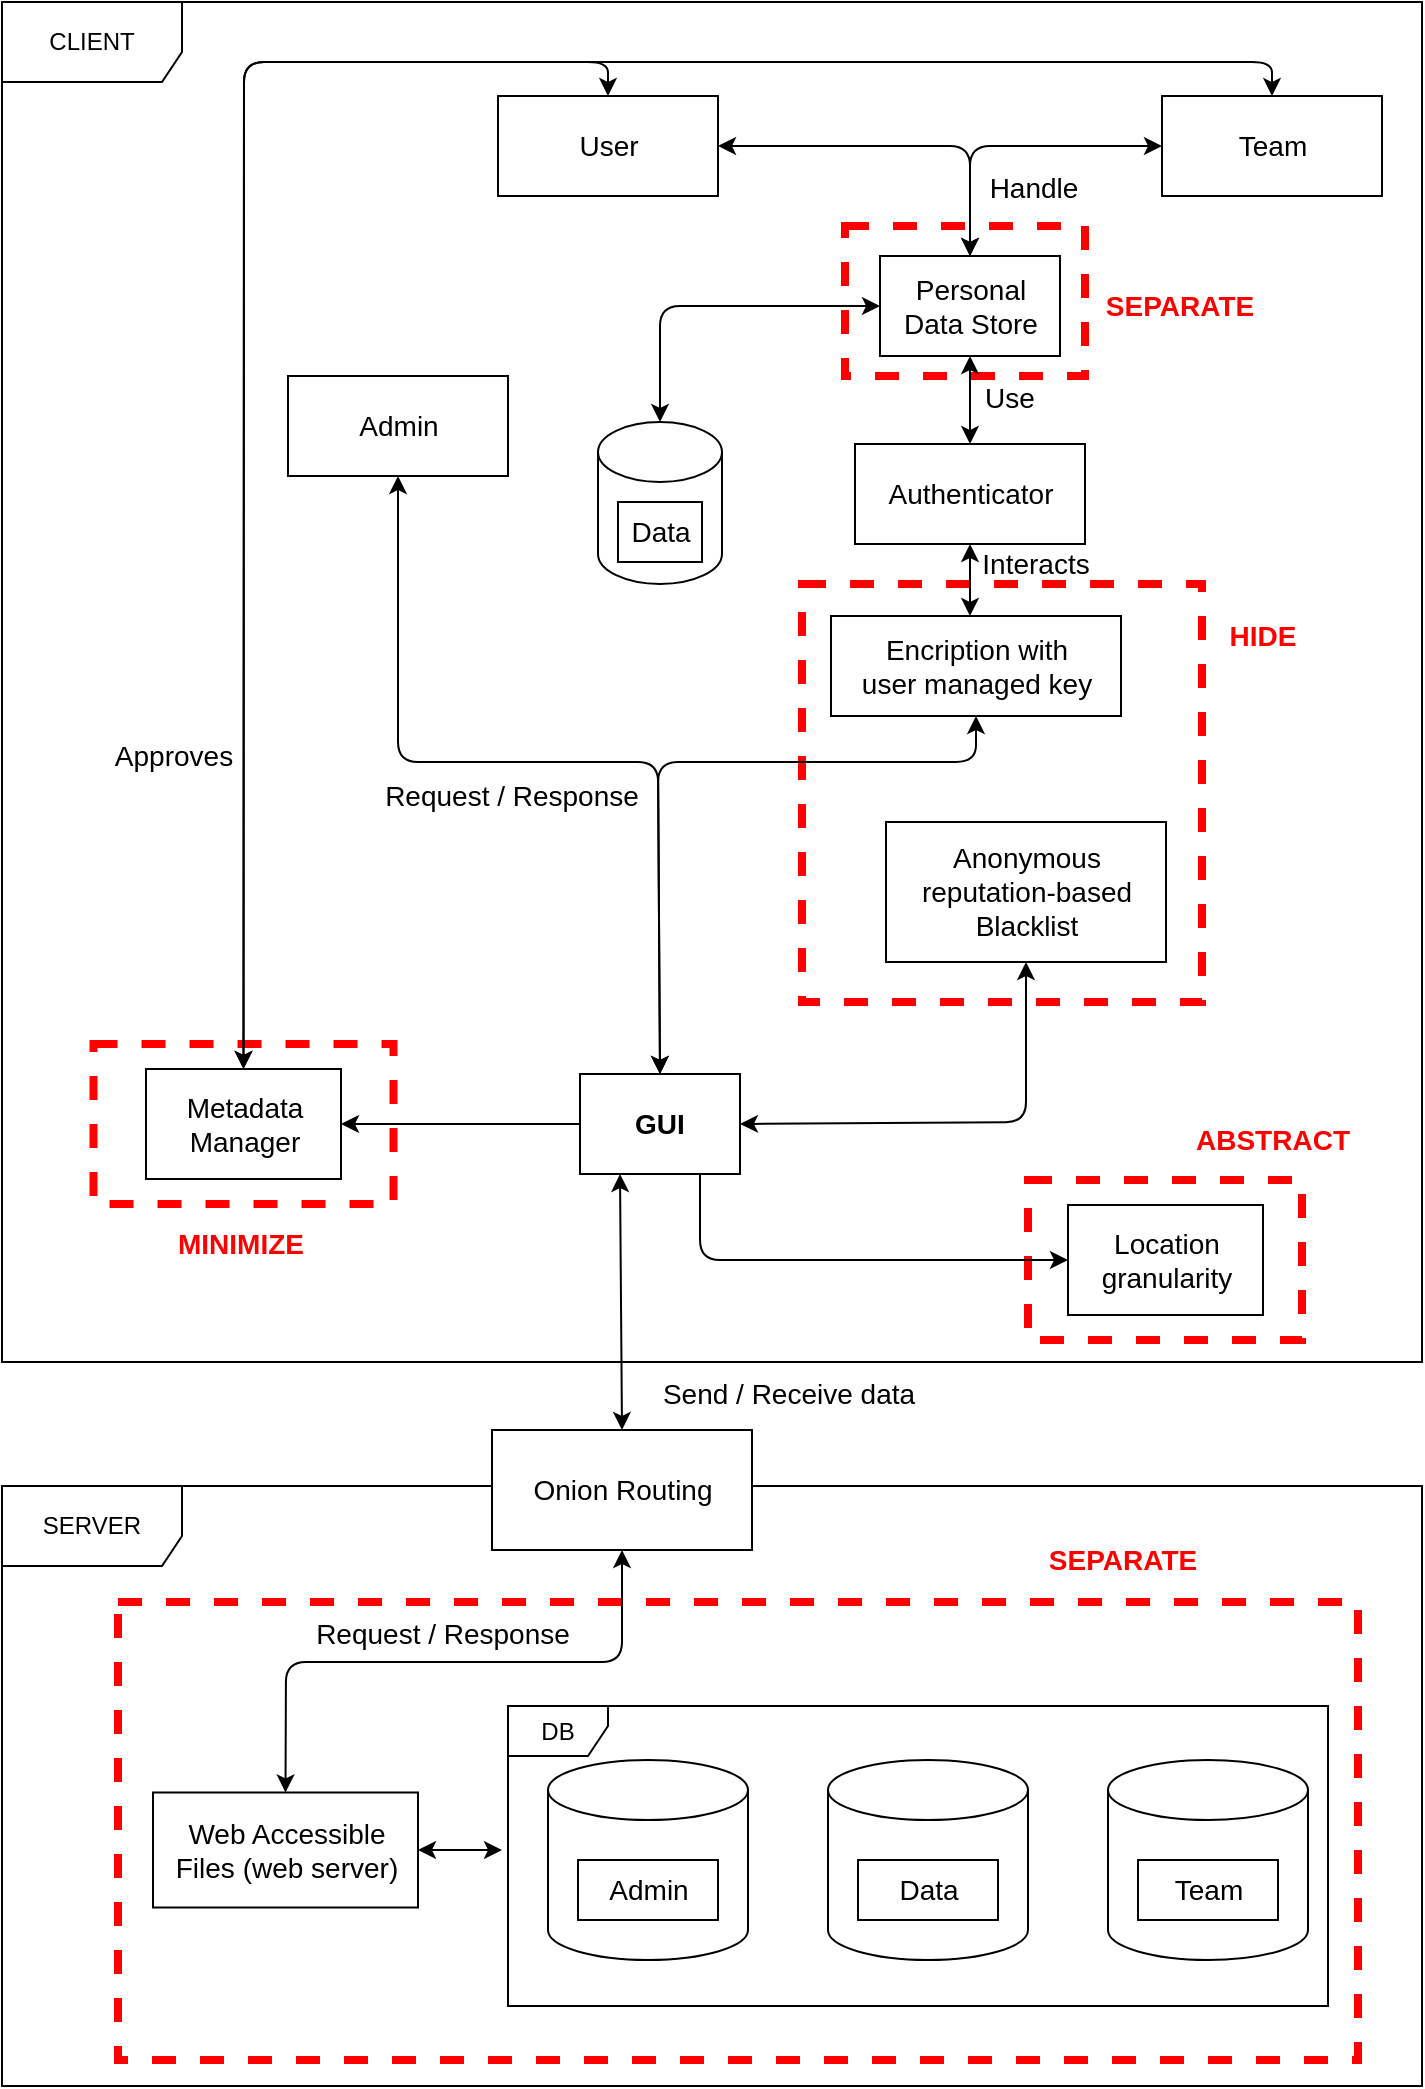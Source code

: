 <mxfile pages="2">
    <diagram id="K5yjsOg8PNdeA_QVu2G7" name="Data Oriented">
        <mxGraphModel dx="1007" dy="582" grid="1" gridSize="10" guides="1" tooltips="1" connect="1" arrows="1" fold="1" page="1" pageScale="1" pageWidth="827" pageHeight="1169" math="0" shadow="0">
            <root>
                <mxCell id="0"/>
                <mxCell id="1" parent="0"/>
                <mxCell id="1iSqkxWD3PE7tt4dVIky-4" value="SERVER" style="shape=umlFrame;whiteSpace=wrap;html=1;width=90;height=40;" parent="1" vertex="1">
                    <mxGeometry x="90" y="822" width="710" height="300" as="geometry"/>
                </mxCell>
                <mxCell id="1iSqkxWD3PE7tt4dVIky-44" value="DB" style="shape=umlFrame;whiteSpace=wrap;html=1;width=50;height=25;" parent="1" vertex="1">
                    <mxGeometry x="343" y="932" width="410" height="150" as="geometry"/>
                </mxCell>
                <mxCell id="7" value="CLIENT" style="shape=umlFrame;whiteSpace=wrap;html=1;width=90;height=40;" vertex="1" parent="1">
                    <mxGeometry x="90" y="80" width="710" height="680" as="geometry"/>
                </mxCell>
                <mxCell id="1iSqkxWD3PE7tt4dVIky-35" value="" style="outlineConnect=0;html=1;whiteSpace=wrap;fontSize=12;fontStyle=0;verticalAlign=top;align=center;dashed=1;spacingTop=3;strokeWidth=4;fillColor=none;strokeColor=#FF0000;" parent="1" vertex="1">
                    <mxGeometry x="135.75" y="601" width="150" height="80" as="geometry"/>
                </mxCell>
                <mxCell id="1iSqkxWD3PE7tt4dVIky-1" value="" style="outlineConnect=0;html=1;whiteSpace=wrap;fontSize=12;fontStyle=0;verticalAlign=top;align=center;dashed=1;spacingTop=3;strokeWidth=4;fillColor=none;strokeColor=#FF0000;" parent="1" vertex="1">
                    <mxGeometry x="148" y="880" width="620" height="229" as="geometry"/>
                </mxCell>
                <mxCell id="1iSqkxWD3PE7tt4dVIky-2" value="" style="outlineConnect=0;html=1;whiteSpace=wrap;fontSize=12;fontStyle=0;verticalAlign=top;align=center;dashed=1;spacingTop=3;strokeWidth=4;fillColor=none;strokeColor=#FF0000;" parent="1" vertex="1">
                    <mxGeometry x="490" y="371" width="200" height="209" as="geometry"/>
                </mxCell>
                <mxCell id="1iSqkxWD3PE7tt4dVIky-3" value="" style="outlineConnect=0;html=1;whiteSpace=wrap;fontSize=12;fontStyle=0;verticalAlign=top;align=center;dashed=1;spacingTop=3;strokeWidth=4;fillColor=none;strokeColor=#FF0000;" parent="1" vertex="1">
                    <mxGeometry x="511.5" y="192" width="120" height="75" as="geometry"/>
                </mxCell>
                <mxCell id="1iSqkxWD3PE7tt4dVIky-5" value="" style="shape=cylinder3;whiteSpace=wrap;html=1;boundedLbl=1;backgroundOutline=1;size=15;" parent="1" vertex="1">
                    <mxGeometry x="363" y="959" width="100" height="100" as="geometry"/>
                </mxCell>
                <mxCell id="1iSqkxWD3PE7tt4dVIky-6" value="&lt;font style=&quot;font-size: 14px&quot;&gt;Team&lt;/font&gt;" style="html=1;" parent="1" vertex="1">
                    <mxGeometry x="670" y="127" width="110" height="50" as="geometry"/>
                </mxCell>
                <mxCell id="1iSqkxWD3PE7tt4dVIky-8" value="" style="shape=cylinder3;whiteSpace=wrap;html=1;boundedLbl=1;backgroundOutline=1;size=15;" parent="1" vertex="1">
                    <mxGeometry x="643" y="959" width="100" height="100" as="geometry"/>
                </mxCell>
                <mxCell id="1iSqkxWD3PE7tt4dVIky-9" value="&lt;font style=&quot;font-size: 14px&quot;&gt;Admin&lt;/font&gt;" style="html=1;" parent="1" vertex="1">
                    <mxGeometry x="378" y="1009" width="70" height="30" as="geometry"/>
                </mxCell>
                <mxCell id="1iSqkxWD3PE7tt4dVIky-10" value="" style="shape=cylinder3;whiteSpace=wrap;html=1;boundedLbl=1;backgroundOutline=1;size=15;" parent="1" vertex="1">
                    <mxGeometry x="503" y="959" width="100" height="100" as="geometry"/>
                </mxCell>
                <mxCell id="1iSqkxWD3PE7tt4dVIky-11" value="&lt;font style=&quot;font-size: 14px&quot;&gt;Data&lt;/font&gt;" style="html=1;" parent="1" vertex="1">
                    <mxGeometry x="518" y="1009" width="70" height="30" as="geometry"/>
                </mxCell>
                <mxCell id="1iSqkxWD3PE7tt4dVIky-12" value="&lt;font style=&quot;font-size: 14px&quot;&gt;Team&lt;/font&gt;" style="html=1;" parent="1" vertex="1">
                    <mxGeometry x="658" y="1009" width="70" height="30" as="geometry"/>
                </mxCell>
                <mxCell id="1iSqkxWD3PE7tt4dVIky-13" value="&lt;font style=&quot;font-size: 14px&quot;&gt;Personal&lt;br&gt;Data Store&lt;/font&gt;" style="html=1;" parent="1" vertex="1">
                    <mxGeometry x="529" y="207" width="90" height="50" as="geometry"/>
                </mxCell>
                <mxCell id="1iSqkxWD3PE7tt4dVIky-14" value="&lt;font style=&quot;font-size: 14px&quot;&gt;Handle&lt;/font&gt;" style="text;html=1;strokeColor=none;fillColor=none;align=center;verticalAlign=middle;whiteSpace=wrap;rounded=0;" parent="1" vertex="1">
                    <mxGeometry x="586" y="163" width="40" height="20" as="geometry"/>
                </mxCell>
                <mxCell id="1iSqkxWD3PE7tt4dVIky-15" value="&lt;font style=&quot;font-size: 14px&quot;&gt;Anonymous&lt;br&gt;reputation-based&lt;br&gt;Blacklist&lt;/font&gt;" style="html=1;" parent="1" vertex="1">
                    <mxGeometry x="532" y="490" width="140" height="70" as="geometry"/>
                </mxCell>
                <mxCell id="1iSqkxWD3PE7tt4dVIky-16" value="&lt;font style=&quot;font-size: 14px&quot;&gt;User&lt;/font&gt;" style="html=1;" parent="1" vertex="1">
                    <mxGeometry x="338" y="127" width="110" height="50" as="geometry"/>
                </mxCell>
                <mxCell id="1iSqkxWD3PE7tt4dVIky-17" style="edgeStyle=orthogonalEdgeStyle;rounded=0;orthogonalLoop=1;jettySize=auto;html=1;exitX=0;exitY=0.5;exitDx=0;exitDy=0;" parent="1" source="1iSqkxWD3PE7tt4dVIky-18" target="1iSqkxWD3PE7tt4dVIky-32" edge="1">
                    <mxGeometry relative="1" as="geometry"/>
                </mxCell>
                <mxCell id="1iSqkxWD3PE7tt4dVIky-18" value="&lt;font style=&quot;font-size: 14px&quot;&gt;&lt;b&gt;GUI&lt;/b&gt;&lt;/font&gt;" style="rounded=0;whiteSpace=wrap;html=1;" parent="1" vertex="1">
                    <mxGeometry x="379" y="616" width="80" height="50" as="geometry"/>
                </mxCell>
                <mxCell id="1iSqkxWD3PE7tt4dVIky-19" value="&lt;font style=&quot;font-size: 14px&quot;&gt;Use&lt;/font&gt;" style="text;html=1;strokeColor=none;fillColor=none;align=center;verticalAlign=middle;whiteSpace=wrap;rounded=0;" parent="1" vertex="1">
                    <mxGeometry x="574" y="268" width="40" height="20" as="geometry"/>
                </mxCell>
                <mxCell id="1iSqkxWD3PE7tt4dVIky-20" value="&lt;font style=&quot;font-size: 14px&quot;&gt;Admin&lt;/font&gt;" style="html=1;" parent="1" vertex="1">
                    <mxGeometry x="233" y="267" width="110" height="50" as="geometry"/>
                </mxCell>
                <mxCell id="1iSqkxWD3PE7tt4dVIky-21" value="&lt;span style=&quot;font-size: 14px&quot;&gt;Authenticator&lt;/span&gt;" style="html=1;" parent="1" vertex="1">
                    <mxGeometry x="516.5" y="301" width="115" height="50" as="geometry"/>
                </mxCell>
                <mxCell id="1iSqkxWD3PE7tt4dVIky-22" value="&lt;font style=&quot;font-size: 14px&quot;&gt;Interacts&lt;/font&gt;" style="text;html=1;strokeColor=none;fillColor=none;align=center;verticalAlign=middle;whiteSpace=wrap;rounded=0;" parent="1" vertex="1">
                    <mxGeometry x="566.5" y="351" width="80" height="20" as="geometry"/>
                </mxCell>
                <mxCell id="1iSqkxWD3PE7tt4dVIky-23" value="&lt;font color=&quot;#ff0000&quot; size=&quot;1&quot;&gt;&lt;b style=&quot;font-size: 14px&quot;&gt;HIDE&lt;/b&gt;&lt;/font&gt;" style="text;html=1;strokeColor=none;fillColor=none;align=center;verticalAlign=middle;whiteSpace=wrap;rounded=0;dashed=1;" parent="1" vertex="1">
                    <mxGeometry x="693" y="387" width="55" height="20" as="geometry"/>
                </mxCell>
                <mxCell id="1iSqkxWD3PE7tt4dVIky-24" value="&lt;font color=&quot;#ff0000&quot; size=&quot;1&quot;&gt;&lt;b style=&quot;font-size: 14px&quot;&gt;ABSTRACT&lt;/b&gt;&lt;/font&gt;" style="text;html=1;strokeColor=none;fillColor=none;align=center;verticalAlign=middle;whiteSpace=wrap;rounded=0;dashed=1;" parent="1" vertex="1">
                    <mxGeometry x="678" y="639" width="95" height="20" as="geometry"/>
                </mxCell>
                <mxCell id="1iSqkxWD3PE7tt4dVIky-25" value="&lt;font color=&quot;#ff0000&quot; size=&quot;1&quot;&gt;&lt;b style=&quot;font-size: 14px&quot;&gt;SEPARATE&lt;/b&gt;&lt;/font&gt;" style="text;html=1;strokeColor=none;fillColor=none;align=center;verticalAlign=middle;whiteSpace=wrap;rounded=0;dashed=1;" parent="1" vertex="1">
                    <mxGeometry x="644" y="222" width="70" height="20" as="geometry"/>
                </mxCell>
                <mxCell id="1iSqkxWD3PE7tt4dVIky-26" value="&lt;font style=&quot;font-size: 14px&quot;&gt;Encription with&lt;br&gt;user managed key&lt;/font&gt;" style="html=1;" parent="1" vertex="1">
                    <mxGeometry x="504.5" y="387" width="145" height="50" as="geometry"/>
                </mxCell>
                <mxCell id="1iSqkxWD3PE7tt4dVIky-27" value="" style="outlineConnect=0;html=1;whiteSpace=wrap;fontSize=12;fontStyle=0;verticalAlign=top;align=center;dashed=1;spacingTop=3;strokeWidth=4;fillColor=none;strokeColor=#FF0000;" parent="1" vertex="1">
                    <mxGeometry x="603" y="669" width="137" height="80" as="geometry"/>
                </mxCell>
                <mxCell id="1iSqkxWD3PE7tt4dVIky-28" value="&lt;span style=&quot;font-size: 14px&quot;&gt;Location&lt;br&gt;granularity&lt;/span&gt;" style="html=1;" parent="1" vertex="1">
                    <mxGeometry x="623" y="681.5" width="97.5" height="55" as="geometry"/>
                </mxCell>
                <mxCell id="1iSqkxWD3PE7tt4dVIky-32" value="&lt;span style=&quot;font-size: 14px&quot;&gt;Metadata&lt;br&gt;Manager&lt;br&gt;&lt;/span&gt;" style="html=1;" parent="1" vertex="1">
                    <mxGeometry x="162" y="613.5" width="97.5" height="55" as="geometry"/>
                </mxCell>
                <mxCell id="1iSqkxWD3PE7tt4dVIky-36" value="&lt;font color=&quot;#ff0000&quot; size=&quot;1&quot;&gt;&lt;b style=&quot;font-size: 14px&quot;&gt;MINIMIZE&lt;/b&gt;&lt;/font&gt;" style="text;html=1;strokeColor=none;fillColor=none;align=center;verticalAlign=middle;whiteSpace=wrap;rounded=0;dashed=1;" parent="1" vertex="1">
                    <mxGeometry x="162" y="691" width="95" height="20" as="geometry"/>
                </mxCell>
                <mxCell id="1iSqkxWD3PE7tt4dVIky-37" value="&lt;span style=&quot;font-size: 14px&quot;&gt;Web Accessible&lt;br&gt;Files (web server)&lt;br&gt;&lt;/span&gt;" style="html=1;" parent="1" vertex="1">
                    <mxGeometry x="165.5" y="975.25" width="132.5" height="57.5" as="geometry"/>
                </mxCell>
                <mxCell id="1iSqkxWD3PE7tt4dVIky-38" value="" style="endArrow=classic;html=1;exitX=0.75;exitY=1;exitDx=0;exitDy=0;entryX=0;entryY=0.5;entryDx=0;entryDy=0;" parent="1" source="1iSqkxWD3PE7tt4dVIky-18" target="1iSqkxWD3PE7tt4dVIky-28" edge="1">
                    <mxGeometry width="50" height="50" relative="1" as="geometry">
                        <mxPoint x="493" y="697" as="sourcePoint"/>
                        <mxPoint x="543" y="647" as="targetPoint"/>
                        <Array as="points">
                            <mxPoint x="439" y="709"/>
                        </Array>
                    </mxGeometry>
                </mxCell>
                <mxCell id="1iSqkxWD3PE7tt4dVIky-39" value="&lt;font color=&quot;#ff0000&quot; size=&quot;1&quot;&gt;&lt;b style=&quot;font-size: 14px&quot;&gt;SEPARATE&lt;/b&gt;&lt;/font&gt;" style="text;html=1;strokeColor=none;fillColor=none;align=center;verticalAlign=middle;whiteSpace=wrap;rounded=0;dashed=1;" parent="1" vertex="1">
                    <mxGeometry x="603" y="849" width="95" height="20" as="geometry"/>
                </mxCell>
                <mxCell id="1iSqkxWD3PE7tt4dVIky-40" style="edgeStyle=orthogonalEdgeStyle;rounded=0;orthogonalLoop=1;jettySize=auto;html=1;exitX=0.5;exitY=1;exitDx=0;exitDy=0;" parent="1" source="1iSqkxWD3PE7tt4dVIky-18" target="1iSqkxWD3PE7tt4dVIky-18" edge="1">
                    <mxGeometry relative="1" as="geometry"/>
                </mxCell>
                <mxCell id="1iSqkxWD3PE7tt4dVIky-41" value="&lt;span style=&quot;font-size: 14px&quot;&gt;Request / Response&lt;/span&gt;" style="text;html=1;strokeColor=none;fillColor=none;align=center;verticalAlign=middle;whiteSpace=wrap;rounded=0;" parent="1" vertex="1">
                    <mxGeometry x="270" y="467" width="150" height="20" as="geometry"/>
                </mxCell>
                <mxCell id="1iSqkxWD3PE7tt4dVIky-42" value="&lt;font style=&quot;font-size: 14px&quot;&gt;Approves&lt;/font&gt;" style="text;html=1;strokeColor=none;fillColor=none;align=center;verticalAlign=middle;whiteSpace=wrap;rounded=0;" parent="1" vertex="1">
                    <mxGeometry x="135.75" y="447" width="80" height="20" as="geometry"/>
                </mxCell>
                <mxCell id="1iSqkxWD3PE7tt4dVIky-43" value="" style="endArrow=classic;startArrow=classic;html=1;entryX=0.25;entryY=1;entryDx=0;entryDy=0;exitX=0.5;exitY=0;exitDx=0;exitDy=0;" parent="1" target="1iSqkxWD3PE7tt4dVIky-18" edge="1" source="4qM6_cmpUiYH9ijakxLg-1">
                    <mxGeometry width="50" height="50" relative="1" as="geometry">
                        <mxPoint x="398" y="787" as="sourcePoint"/>
                        <mxPoint x="398" y="680" as="targetPoint"/>
                    </mxGeometry>
                </mxCell>
                <mxCell id="1iSqkxWD3PE7tt4dVIky-45" value="" style="endArrow=classic;startArrow=classic;html=1;entryX=1;entryY=0.5;entryDx=0;entryDy=0;" parent="1" target="1iSqkxWD3PE7tt4dVIky-37" edge="1">
                    <mxGeometry width="50" height="50" relative="1" as="geometry">
                        <mxPoint x="340" y="1004" as="sourcePoint"/>
                        <mxPoint x="543" y="828" as="targetPoint"/>
                    </mxGeometry>
                </mxCell>
                <mxCell id="1iSqkxWD3PE7tt4dVIky-46" value="" style="endArrow=classic;startArrow=classic;html=1;entryX=0.5;entryY=1;entryDx=0;entryDy=0;exitX=0.5;exitY=0;exitDx=0;exitDy=0;" parent="1" target="1iSqkxWD3PE7tt4dVIky-20" edge="1" source="1iSqkxWD3PE7tt4dVIky-18">
                    <mxGeometry width="50" height="50" relative="1" as="geometry">
                        <mxPoint x="400" y="490" as="sourcePoint"/>
                        <mxPoint x="293" y="377" as="targetPoint"/>
                        <Array as="points">
                            <mxPoint x="418" y="460"/>
                            <mxPoint x="288" y="460"/>
                        </Array>
                    </mxGeometry>
                </mxCell>
                <mxCell id="1iSqkxWD3PE7tt4dVIky-47" value="&lt;font style=&quot;font-size: 14px&quot;&gt;Send / Receive data&lt;/font&gt;" style="text;html=1;strokeColor=none;fillColor=none;align=center;verticalAlign=middle;whiteSpace=wrap;rounded=0;" parent="1" vertex="1">
                    <mxGeometry x="405.5" y="766" width="155" height="20" as="geometry"/>
                </mxCell>
                <mxCell id="1iSqkxWD3PE7tt4dVIky-49" value="" style="endArrow=classic;startArrow=classic;html=1;entryX=1;entryY=0.5;entryDx=0;entryDy=0;exitX=0.5;exitY=0;exitDx=0;exitDy=0;" parent="1" source="1iSqkxWD3PE7tt4dVIky-13" target="1iSqkxWD3PE7tt4dVIky-16" edge="1">
                    <mxGeometry width="50" height="50" relative="1" as="geometry">
                        <mxPoint x="434" y="267" as="sourcePoint"/>
                        <mxPoint x="519" y="152" as="targetPoint"/>
                        <Array as="points">
                            <mxPoint x="574" y="152"/>
                        </Array>
                    </mxGeometry>
                </mxCell>
                <mxCell id="1iSqkxWD3PE7tt4dVIky-50" value="" style="endArrow=classic;startArrow=classic;html=1;exitX=0;exitY=0.5;exitDx=0;exitDy=0;" parent="1" source="1iSqkxWD3PE7tt4dVIky-6" edge="1">
                    <mxGeometry width="50" height="50" relative="1" as="geometry">
                        <mxPoint x="639" y="152" as="sourcePoint"/>
                        <mxPoint x="574" y="207" as="targetPoint"/>
                        <Array as="points">
                            <mxPoint x="574" y="152"/>
                        </Array>
                    </mxGeometry>
                </mxCell>
                <mxCell id="1iSqkxWD3PE7tt4dVIky-51" value="" style="endArrow=classic;startArrow=classic;html=1;entryX=0.5;entryY=1;entryDx=0;entryDy=0;exitX=0.5;exitY=0;exitDx=0;exitDy=0;" parent="1" source="1iSqkxWD3PE7tt4dVIky-21" target="1iSqkxWD3PE7tt4dVIky-13" edge="1">
                    <mxGeometry width="50" height="50" relative="1" as="geometry">
                        <mxPoint x="444" y="317" as="sourcePoint"/>
                        <mxPoint x="494" y="267" as="targetPoint"/>
                    </mxGeometry>
                </mxCell>
                <mxCell id="1iSqkxWD3PE7tt4dVIky-52" value="" style="endArrow=classic;startArrow=classic;html=1;entryX=0.5;entryY=1;entryDx=0;entryDy=0;exitX=0.5;exitY=0;exitDx=0;exitDy=0;" parent="1" target="1iSqkxWD3PE7tt4dVIky-21" edge="1">
                    <mxGeometry width="50" height="50" relative="1" as="geometry">
                        <mxPoint x="574" y="387" as="sourcePoint"/>
                        <mxPoint x="474" y="217" as="targetPoint"/>
                    </mxGeometry>
                </mxCell>
                <mxCell id="4qM6_cmpUiYH9ijakxLg-1" value="&lt;font style=&quot;font-size: 14px&quot;&gt;Onion Routing&lt;/font&gt;" style="html=1;" parent="1" vertex="1">
                    <mxGeometry x="335" y="794" width="130" height="60" as="geometry"/>
                </mxCell>
                <mxCell id="3" value="" style="endArrow=classic;startArrow=classic;html=1;exitX=0.5;exitY=0;exitDx=0;exitDy=0;entryX=0.5;entryY=0;entryDx=0;entryDy=0;" edge="1" parent="1" source="1iSqkxWD3PE7tt4dVIky-32" target="1iSqkxWD3PE7tt4dVIky-6">
                    <mxGeometry width="50" height="50" relative="1" as="geometry">
                        <mxPoint x="160" y="590" as="sourcePoint"/>
                        <mxPoint x="180" y="360" as="targetPoint"/>
                        <Array as="points">
                            <mxPoint x="211" y="110"/>
                            <mxPoint x="725" y="110"/>
                        </Array>
                    </mxGeometry>
                </mxCell>
                <mxCell id="4" value="" style="endArrow=classic;startArrow=classic;html=1;exitX=0.5;exitY=0;exitDx=0;exitDy=0;entryX=0.5;entryY=0;entryDx=0;entryDy=0;" edge="1" parent="1" source="1iSqkxWD3PE7tt4dVIky-32" target="1iSqkxWD3PE7tt4dVIky-16">
                    <mxGeometry width="50" height="50" relative="1" as="geometry">
                        <mxPoint x="220.75" y="644.5" as="sourcePoint"/>
                        <mxPoint x="735" y="137" as="targetPoint"/>
                        <Array as="points">
                            <mxPoint x="211" y="110"/>
                            <mxPoint x="393" y="110"/>
                        </Array>
                    </mxGeometry>
                </mxCell>
                <mxCell id="6" value="" style="endArrow=classic;startArrow=classic;html=1;entryX=0.5;entryY=1;entryDx=0;entryDy=0;exitX=0.5;exitY=0;exitDx=0;exitDy=0;" edge="1" parent="1" source="1iSqkxWD3PE7tt4dVIky-18" target="1iSqkxWD3PE7tt4dVIky-26">
                    <mxGeometry width="50" height="50" relative="1" as="geometry">
                        <mxPoint x="420" y="430" as="sourcePoint"/>
                        <mxPoint x="470" y="380" as="targetPoint"/>
                        <Array as="points">
                            <mxPoint x="418" y="460"/>
                            <mxPoint x="577" y="460"/>
                        </Array>
                    </mxGeometry>
                </mxCell>
                <mxCell id="8" value="" style="shape=cylinder3;whiteSpace=wrap;html=1;boundedLbl=1;backgroundOutline=1;size=15;" vertex="1" parent="1">
                    <mxGeometry x="388" y="290" width="62" height="81" as="geometry"/>
                </mxCell>
                <mxCell id="11" value="" style="endArrow=classic;startArrow=classic;html=1;entryX=0;entryY=0.5;entryDx=0;entryDy=0;exitX=0.5;exitY=0;exitDx=0;exitDy=0;exitPerimeter=0;" edge="1" parent="1" source="8" target="1iSqkxWD3PE7tt4dVIky-13">
                    <mxGeometry width="50" height="50" relative="1" as="geometry">
                        <mxPoint x="430" y="360" as="sourcePoint"/>
                        <mxPoint x="480" y="310" as="targetPoint"/>
                        <Array as="points">
                            <mxPoint x="419" y="232"/>
                        </Array>
                    </mxGeometry>
                </mxCell>
                <mxCell id="13" value="&lt;font style=&quot;font-size: 14px&quot;&gt;Data&lt;/font&gt;" style="html=1;" vertex="1" parent="1">
                    <mxGeometry x="398" y="330" width="42" height="30" as="geometry"/>
                </mxCell>
                <mxCell id="14" value="" style="endArrow=classic;startArrow=classic;html=1;entryX=0.5;entryY=1;entryDx=0;entryDy=0;exitX=1;exitY=0.5;exitDx=0;exitDy=0;" edge="1" parent="1" source="1iSqkxWD3PE7tt4dVIky-18" target="1iSqkxWD3PE7tt4dVIky-15">
                    <mxGeometry width="50" height="50" relative="1" as="geometry">
                        <mxPoint x="500" y="670" as="sourcePoint"/>
                        <mxPoint x="550" y="620" as="targetPoint"/>
                        <Array as="points">
                            <mxPoint x="602" y="640"/>
                        </Array>
                    </mxGeometry>
                </mxCell>
                <mxCell id="gDlCr9C1vI3CEG7ydMnS-18" value="" style="endArrow=classic;startArrow=classic;html=1;entryX=0.5;entryY=1;entryDx=0;entryDy=0;exitX=0.5;exitY=0;exitDx=0;exitDy=0;" edge="1" parent="1" source="1iSqkxWD3PE7tt4dVIky-37" target="4qM6_cmpUiYH9ijakxLg-1">
                    <mxGeometry width="50" height="50" relative="1" as="geometry">
                        <mxPoint x="230" y="950" as="sourcePoint"/>
                        <mxPoint x="280" y="900" as="targetPoint"/>
                        <Array as="points">
                            <mxPoint x="232" y="910"/>
                            <mxPoint x="400" y="910"/>
                        </Array>
                    </mxGeometry>
                </mxCell>
                <mxCell id="gDlCr9C1vI3CEG7ydMnS-19" value="&lt;font style=&quot;font-size: 14px&quot;&gt;Request / Response&lt;/font&gt;" style="text;html=1;strokeColor=none;fillColor=none;align=center;verticalAlign=middle;whiteSpace=wrap;rounded=0;" vertex="1" parent="1">
                    <mxGeometry x="233" y="886" width="155" height="20" as="geometry"/>
                </mxCell>
            </root>
        </mxGraphModel>
    </diagram>
    <diagram id="S0UW-dQNR-k9H2ENkTLo" name="Process Oriented">
        <mxGraphModel dx="1208" dy="698" grid="1" gridSize="10" guides="1" tooltips="1" connect="1" arrows="1" fold="1" page="1" pageScale="1" pageWidth="827" pageHeight="1169" math="0" shadow="0">
            <root>
                <mxCell id="XG-XlW9RPorfaf75TnAM-0"/>
                <mxCell id="XG-XlW9RPorfaf75TnAM-1" parent="XG-XlW9RPorfaf75TnAM-0"/>
                <mxCell id="gT43t09qGAdpZJtZd_hw-2" value="CLIENT" style="shape=umlFrame;whiteSpace=wrap;html=1;width=90;height=40;" vertex="1" parent="XG-XlW9RPorfaf75TnAM-1">
                    <mxGeometry x="24" y="43" width="726" height="680" as="geometry"/>
                </mxCell>
                <mxCell id="gT43t09qGAdpZJtZd_hw-0" value="DB" style="shape=umlFrame;whiteSpace=wrap;html=1;width=50;height=25;" vertex="1" parent="XG-XlW9RPorfaf75TnAM-1">
                    <mxGeometry x="277" y="861" width="410" height="150" as="geometry"/>
                </mxCell>
                <mxCell id="gT43t09qGAdpZJtZd_hw-1" value="SERVER" style="shape=umlFrame;whiteSpace=wrap;html=1;width=90;height=40;" vertex="1" parent="XG-XlW9RPorfaf75TnAM-1">
                    <mxGeometry x="24" y="787" width="726" height="286" as="geometry"/>
                </mxCell>
                <mxCell id="gT43t09qGAdpZJtZd_hw-3" value="" style="outlineConnect=0;html=1;whiteSpace=wrap;fontSize=12;fontStyle=0;verticalAlign=top;align=center;dashed=1;spacingTop=3;strokeWidth=4;fillColor=none;strokeColor=#FF0000;" vertex="1" parent="XG-XlW9RPorfaf75TnAM-1">
                    <mxGeometry x="83" y="560" width="168" height="84" as="geometry"/>
                </mxCell>
                <mxCell id="gT43t09qGAdpZJtZd_hw-6" value="" style="outlineConnect=0;html=1;whiteSpace=wrap;fontSize=12;fontStyle=0;verticalAlign=top;align=center;dashed=1;spacingTop=3;strokeWidth=4;fillColor=none;strokeColor=#FF0000;" vertex="1" parent="XG-XlW9RPorfaf75TnAM-1">
                    <mxGeometry x="424" y="155" width="170" height="155" as="geometry"/>
                </mxCell>
                <mxCell id="gT43t09qGAdpZJtZd_hw-7" value="" style="shape=cylinder3;whiteSpace=wrap;html=1;boundedLbl=1;backgroundOutline=1;size=15;" vertex="1" parent="XG-XlW9RPorfaf75TnAM-1">
                    <mxGeometry x="297" y="891" width="100" height="100" as="geometry"/>
                </mxCell>
                <mxCell id="gT43t09qGAdpZJtZd_hw-8" value="&lt;font style=&quot;font-size: 14px&quot;&gt;Team&lt;/font&gt;" style="html=1;" vertex="1" parent="XG-XlW9RPorfaf75TnAM-1">
                    <mxGeometry x="604" y="90" width="110" height="50" as="geometry"/>
                </mxCell>
                <mxCell id="gT43t09qGAdpZJtZd_hw-9" value="" style="shape=cylinder3;whiteSpace=wrap;html=1;boundedLbl=1;backgroundOutline=1;size=15;" vertex="1" parent="XG-XlW9RPorfaf75TnAM-1">
                    <mxGeometry x="577" y="891" width="100" height="100" as="geometry"/>
                </mxCell>
                <mxCell id="gT43t09qGAdpZJtZd_hw-10" value="&lt;font style=&quot;font-size: 14px&quot;&gt;Admin&lt;/font&gt;" style="html=1;" vertex="1" parent="XG-XlW9RPorfaf75TnAM-1">
                    <mxGeometry x="312" y="941" width="70" height="30" as="geometry"/>
                </mxCell>
                <mxCell id="gT43t09qGAdpZJtZd_hw-11" value="" style="shape=cylinder3;whiteSpace=wrap;html=1;boundedLbl=1;backgroundOutline=1;size=15;" vertex="1" parent="XG-XlW9RPorfaf75TnAM-1">
                    <mxGeometry x="437" y="891" width="100" height="100" as="geometry"/>
                </mxCell>
                <mxCell id="gT43t09qGAdpZJtZd_hw-12" value="&lt;font style=&quot;font-size: 14px&quot;&gt;Data&lt;/font&gt;" style="html=1;" vertex="1" parent="XG-XlW9RPorfaf75TnAM-1">
                    <mxGeometry x="452" y="941" width="70" height="30" as="geometry"/>
                </mxCell>
                <mxCell id="gT43t09qGAdpZJtZd_hw-13" value="&lt;font style=&quot;font-size: 14px&quot;&gt;Team&lt;/font&gt;" style="html=1;" vertex="1" parent="XG-XlW9RPorfaf75TnAM-1">
                    <mxGeometry x="592" y="941" width="70" height="30" as="geometry"/>
                </mxCell>
                <mxCell id="gT43t09qGAdpZJtZd_hw-14" value="&lt;font style=&quot;font-size: 14px&quot;&gt;Personal&lt;br&gt;Data Store&lt;/font&gt;" style="html=1;" vertex="1" parent="XG-XlW9RPorfaf75TnAM-1">
                    <mxGeometry x="463" y="170" width="90" height="50" as="geometry"/>
                </mxCell>
                <mxCell id="gT43t09qGAdpZJtZd_hw-15" value="&lt;font style=&quot;font-size: 14px&quot;&gt;Handle&lt;/font&gt;" style="text;html=1;strokeColor=none;fillColor=none;align=center;verticalAlign=middle;whiteSpace=wrap;rounded=0;" vertex="1" parent="XG-XlW9RPorfaf75TnAM-1">
                    <mxGeometry x="520" y="126" width="40" height="20" as="geometry"/>
                </mxCell>
                <mxCell id="gT43t09qGAdpZJtZd_hw-17" value="&lt;font style=&quot;font-size: 14px&quot;&gt;User&lt;/font&gt;" style="html=1;" vertex="1" parent="XG-XlW9RPorfaf75TnAM-1">
                    <mxGeometry x="248" y="90" width="110" height="50" as="geometry"/>
                </mxCell>
                <mxCell id="gT43t09qGAdpZJtZd_hw-18" style="edgeStyle=orthogonalEdgeStyle;rounded=0;orthogonalLoop=1;jettySize=auto;html=1;exitX=0;exitY=0.5;exitDx=0;exitDy=0;entryX=1;entryY=0.5;entryDx=0;entryDy=0;" edge="1" parent="XG-XlW9RPorfaf75TnAM-1" source="gT43t09qGAdpZJtZd_hw-19" target="N2QzAyiejGj7b37JMif3-3">
                    <mxGeometry relative="1" as="geometry">
                        <mxPoint x="193.5" y="604" as="targetPoint"/>
                    </mxGeometry>
                </mxCell>
                <mxCell id="gT43t09qGAdpZJtZd_hw-19" value="&lt;font style=&quot;font-size: 14px&quot;&gt;&lt;b&gt;GUI&lt;/b&gt;&lt;/font&gt;" style="rounded=0;whiteSpace=wrap;html=1;" vertex="1" parent="XG-XlW9RPorfaf75TnAM-1">
                    <mxGeometry x="313" y="579" width="80" height="50" as="geometry"/>
                </mxCell>
                <mxCell id="gT43t09qGAdpZJtZd_hw-20" value="&lt;font style=&quot;font-size: 14px&quot;&gt;Use&lt;/font&gt;" style="text;html=1;strokeColor=none;fillColor=none;align=center;verticalAlign=middle;whiteSpace=wrap;rounded=0;" vertex="1" parent="XG-XlW9RPorfaf75TnAM-1">
                    <mxGeometry x="508" y="231" width="40" height="20" as="geometry"/>
                </mxCell>
                <mxCell id="gT43t09qGAdpZJtZd_hw-21" value="&lt;font style=&quot;font-size: 14px&quot;&gt;Admin&lt;/font&gt;" style="html=1;" vertex="1" parent="XG-XlW9RPorfaf75TnAM-1">
                    <mxGeometry x="155" y="231" width="103" height="50" as="geometry"/>
                </mxCell>
                <mxCell id="gT43t09qGAdpZJtZd_hw-22" value="&lt;span style=&quot;font-size: 14px&quot;&gt;Authenticator&lt;/span&gt;" style="html=1;" vertex="1" parent="XG-XlW9RPorfaf75TnAM-1">
                    <mxGeometry x="450.5" y="350" width="115" height="50" as="geometry"/>
                </mxCell>
                <mxCell id="gT43t09qGAdpZJtZd_hw-23" value="&lt;font style=&quot;font-size: 14px&quot;&gt;Interacts&lt;/font&gt;" style="text;html=1;strokeColor=none;fillColor=none;align=center;verticalAlign=middle;whiteSpace=wrap;rounded=0;" vertex="1" parent="XG-XlW9RPorfaf75TnAM-1">
                    <mxGeometry x="500.5" y="314" width="80" height="20" as="geometry"/>
                </mxCell>
                <mxCell id="gT43t09qGAdpZJtZd_hw-25" value="&lt;font color=&quot;#ff0000&quot; size=&quot;1&quot;&gt;&lt;b style=&quot;font-size: 14px&quot;&gt;ENFORCE&lt;/b&gt;&lt;/font&gt;" style="text;html=1;strokeColor=none;fillColor=none;align=center;verticalAlign=middle;whiteSpace=wrap;rounded=0;dashed=1;" vertex="1" parent="XG-XlW9RPorfaf75TnAM-1">
                    <mxGeometry x="94" y="530" width="95" height="20" as="geometry"/>
                </mxCell>
                <mxCell id="gT43t09qGAdpZJtZd_hw-26" value="&lt;font color=&quot;#ff0000&quot; size=&quot;1&quot;&gt;&lt;b style=&quot;font-size: 14px&quot;&gt;CONTROL&lt;/b&gt;&lt;/font&gt;" style="text;html=1;strokeColor=none;fillColor=none;align=center;verticalAlign=middle;whiteSpace=wrap;rounded=0;dashed=1;" vertex="1" parent="XG-XlW9RPorfaf75TnAM-1">
                    <mxGeometry x="414" y="126" width="76" height="20" as="geometry"/>
                </mxCell>
                <mxCell id="gT43t09qGAdpZJtZd_hw-27" value="&lt;font style=&quot;font-size: 14px&quot;&gt;Encription with&lt;br&gt;user managed key&lt;/font&gt;" style="html=1;" vertex="1" parent="XG-XlW9RPorfaf75TnAM-1">
                    <mxGeometry x="435.5" y="253" width="145" height="50" as="geometry"/>
                </mxCell>
                <mxCell id="gT43t09qGAdpZJtZd_hw-28" value="" style="outlineConnect=0;html=1;whiteSpace=wrap;fontSize=12;fontStyle=0;verticalAlign=top;align=center;dashed=1;spacingTop=3;strokeWidth=4;fillColor=none;strokeColor=#FF0000;" vertex="1" parent="XG-XlW9RPorfaf75TnAM-1">
                    <mxGeometry x="518" y="632" width="190" height="80" as="geometry"/>
                </mxCell>
                <mxCell id="gT43t09qGAdpZJtZd_hw-31" value="&lt;font color=&quot;#ff0000&quot;&gt;&lt;span style=&quot;font-size: 14px&quot;&gt;&lt;b&gt;DEMONSTRATE&lt;/b&gt;&lt;/span&gt;&lt;/font&gt;" style="text;html=1;strokeColor=none;fillColor=none;align=center;verticalAlign=middle;whiteSpace=wrap;rounded=0;dashed=1;" vertex="1" parent="XG-XlW9RPorfaf75TnAM-1">
                    <mxGeometry x="622" y="600" width="128" height="20" as="geometry"/>
                </mxCell>
                <mxCell id="gT43t09qGAdpZJtZd_hw-32" value="&lt;span style=&quot;font-size: 14px&quot;&gt;Web Accessible&lt;br&gt;Files (web server)&lt;br&gt;&lt;/span&gt;" style="html=1;" vertex="1" parent="XG-XlW9RPorfaf75TnAM-1">
                    <mxGeometry x="99.5" y="907.25" width="132.5" height="57.5" as="geometry"/>
                </mxCell>
                <mxCell id="gT43t09qGAdpZJtZd_hw-33" value="" style="endArrow=classic;html=1;exitX=0.75;exitY=1;exitDx=0;exitDy=0;entryX=0;entryY=0.5;entryDx=0;entryDy=0;" edge="1" parent="XG-XlW9RPorfaf75TnAM-1" source="gT43t09qGAdpZJtZd_hw-19" target="sU7hfyd7dcEPpx8tr28K-0">
                    <mxGeometry width="50" height="50" relative="1" as="geometry">
                        <mxPoint x="427" y="660" as="sourcePoint"/>
                        <mxPoint x="557.0" y="672" as="targetPoint"/>
                        <Array as="points">
                            <mxPoint x="373" y="672"/>
                        </Array>
                    </mxGeometry>
                </mxCell>
                <mxCell id="gT43t09qGAdpZJtZd_hw-35" style="edgeStyle=orthogonalEdgeStyle;rounded=0;orthogonalLoop=1;jettySize=auto;html=1;exitX=0.5;exitY=1;exitDx=0;exitDy=0;" edge="1" parent="XG-XlW9RPorfaf75TnAM-1" source="gT43t09qGAdpZJtZd_hw-19" target="gT43t09qGAdpZJtZd_hw-19">
                    <mxGeometry relative="1" as="geometry"/>
                </mxCell>
                <mxCell id="gT43t09qGAdpZJtZd_hw-36" value="&lt;span style=&quot;font-size: 14px&quot;&gt;Request / Response&lt;/span&gt;" style="text;html=1;strokeColor=none;fillColor=none;align=center;verticalAlign=middle;whiteSpace=wrap;rounded=0;" vertex="1" parent="XG-XlW9RPorfaf75TnAM-1">
                    <mxGeometry x="232" y="457" width="150" height="20" as="geometry"/>
                </mxCell>
                <mxCell id="gT43t09qGAdpZJtZd_hw-39" value="" style="endArrow=classic;startArrow=classic;html=1;entryX=1;entryY=0.5;entryDx=0;entryDy=0;exitX=-0.009;exitY=0.504;exitDx=0;exitDy=0;exitPerimeter=0;" edge="1" parent="XG-XlW9RPorfaf75TnAM-1" source="gT43t09qGAdpZJtZd_hw-0" target="gT43t09qGAdpZJtZd_hw-32">
                    <mxGeometry width="50" height="50" relative="1" as="geometry">
                        <mxPoint x="427" y="841" as="sourcePoint"/>
                        <mxPoint x="477" y="791" as="targetPoint"/>
                    </mxGeometry>
                </mxCell>
                <mxCell id="gT43t09qGAdpZJtZd_hw-40" value="" style="endArrow=classic;startArrow=classic;html=1;entryX=0.5;entryY=1;entryDx=0;entryDy=0;exitX=0.5;exitY=0;exitDx=0;exitDy=0;" edge="1" parent="XG-XlW9RPorfaf75TnAM-1" target="gT43t09qGAdpZJtZd_hw-21">
                    <mxGeometry width="50" height="50" relative="1" as="geometry">
                        <mxPoint x="353.0" y="579" as="sourcePoint"/>
                        <mxPoint x="206.5" y="281" as="targetPoint"/>
                        <Array as="points">
                            <mxPoint x="353" y="490"/>
                            <mxPoint x="207" y="490"/>
                        </Array>
                    </mxGeometry>
                </mxCell>
                <mxCell id="gT43t09qGAdpZJtZd_hw-42" value="" style="endArrow=classic;startArrow=classic;html=1;entryX=1;entryY=0.5;entryDx=0;entryDy=0;exitX=0.5;exitY=0;exitDx=0;exitDy=0;" edge="1" parent="XG-XlW9RPorfaf75TnAM-1" source="gT43t09qGAdpZJtZd_hw-14" target="gT43t09qGAdpZJtZd_hw-17">
                    <mxGeometry width="50" height="50" relative="1" as="geometry">
                        <mxPoint x="368" y="230" as="sourcePoint"/>
                        <mxPoint x="453" y="115" as="targetPoint"/>
                        <Array as="points">
                            <mxPoint x="508" y="115"/>
                        </Array>
                    </mxGeometry>
                </mxCell>
                <mxCell id="gT43t09qGAdpZJtZd_hw-43" value="" style="endArrow=classic;startArrow=classic;html=1;exitX=0;exitY=0.5;exitDx=0;exitDy=0;" edge="1" parent="XG-XlW9RPorfaf75TnAM-1" source="gT43t09qGAdpZJtZd_hw-8">
                    <mxGeometry width="50" height="50" relative="1" as="geometry">
                        <mxPoint x="573" y="115" as="sourcePoint"/>
                        <mxPoint x="508" y="170" as="targetPoint"/>
                        <Array as="points">
                            <mxPoint x="508" y="115"/>
                        </Array>
                    </mxGeometry>
                </mxCell>
                <mxCell id="gT43t09qGAdpZJtZd_hw-50" value="" style="shape=cylinder3;whiteSpace=wrap;html=1;boundedLbl=1;backgroundOutline=1;size=15;" vertex="1" parent="XG-XlW9RPorfaf75TnAM-1">
                    <mxGeometry x="352" y="253" width="62" height="81" as="geometry"/>
                </mxCell>
                <mxCell id="gT43t09qGAdpZJtZd_hw-51" value="" style="endArrow=classic;startArrow=classic;html=1;entryX=0;entryY=0.5;entryDx=0;entryDy=0;exitX=0.5;exitY=0;exitDx=0;exitDy=0;exitPerimeter=0;" edge="1" parent="XG-XlW9RPorfaf75TnAM-1" source="gT43t09qGAdpZJtZd_hw-50" target="gT43t09qGAdpZJtZd_hw-14">
                    <mxGeometry width="50" height="50" relative="1" as="geometry">
                        <mxPoint x="364" y="323" as="sourcePoint"/>
                        <mxPoint x="414" y="273" as="targetPoint"/>
                        <Array as="points">
                            <mxPoint x="383" y="195"/>
                        </Array>
                    </mxGeometry>
                </mxCell>
                <mxCell id="gT43t09qGAdpZJtZd_hw-52" value="&lt;font style=&quot;font-size: 14px&quot;&gt;Data&lt;/font&gt;" style="html=1;" vertex="1" parent="XG-XlW9RPorfaf75TnAM-1">
                    <mxGeometry x="364" y="293" width="42" height="30" as="geometry"/>
                </mxCell>
                <mxCell id="gT43t09qGAdpZJtZd_hw-53" value="" style="endArrow=classic;startArrow=classic;html=1;entryX=0.5;entryY=1;entryDx=0;entryDy=0;exitX=1;exitY=0.25;exitDx=0;exitDy=0;" edge="1" parent="XG-XlW9RPorfaf75TnAM-1" source="gT43t09qGAdpZJtZd_hw-19" target="7qF-srOi28iK2Zp3CZuF-1">
                    <mxGeometry width="50" height="50" relative="1" as="geometry">
                        <mxPoint x="434" y="633" as="sourcePoint"/>
                        <mxPoint x="536" y="523" as="targetPoint"/>
                        <Array as="points">
                            <mxPoint x="472" y="592"/>
                        </Array>
                    </mxGeometry>
                </mxCell>
                <mxCell id="L2slIy00u0LhDkn567sA-0" value="" style="endArrow=classic;startArrow=classic;html=1;entryX=0.5;entryY=1;entryDx=0;entryDy=0;exitX=0.5;exitY=0;exitDx=0;exitDy=0;" edge="1" parent="XG-XlW9RPorfaf75TnAM-1" source="gT43t09qGAdpZJtZd_hw-27" target="gT43t09qGAdpZJtZd_hw-14">
                    <mxGeometry width="50" height="50" relative="1" as="geometry">
                        <mxPoint x="274" y="240" as="sourcePoint"/>
                        <mxPoint x="324" y="190" as="targetPoint"/>
                    </mxGeometry>
                </mxCell>
                <mxCell id="jEUCucle028VxzxPWsZQ-0" value="" style="endArrow=classic;startArrow=classic;html=1;entryX=0.5;entryY=1;entryDx=0;entryDy=0;exitX=0.5;exitY=0;exitDx=0;exitDy=0;" edge="1" parent="XG-XlW9RPorfaf75TnAM-1" source="gT43t09qGAdpZJtZd_hw-22" target="gT43t09qGAdpZJtZd_hw-27">
                    <mxGeometry width="50" height="50" relative="1" as="geometry">
                        <mxPoint x="304" y="420" as="sourcePoint"/>
                        <mxPoint x="354" y="370" as="targetPoint"/>
                    </mxGeometry>
                </mxCell>
                <mxCell id="7qF-srOi28iK2Zp3CZuF-0" value="" style="outlineConnect=0;html=1;whiteSpace=wrap;fontSize=12;fontStyle=0;verticalAlign=top;align=center;dashed=1;spacingTop=3;strokeWidth=4;fillColor=none;strokeColor=#FF0000;" vertex="1" parent="XG-XlW9RPorfaf75TnAM-1">
                    <mxGeometry x="400" y="457" width="300" height="75" as="geometry"/>
                </mxCell>
                <mxCell id="7qF-srOi28iK2Zp3CZuF-1" value="&lt;span style=&quot;font-size: 14px&quot;&gt;Unusual Activities&lt;/span&gt;" style="html=1;" vertex="1" parent="XG-XlW9RPorfaf75TnAM-1">
                    <mxGeometry x="407" y="467" width="130" height="55" as="geometry"/>
                </mxCell>
                <mxCell id="7qF-srOi28iK2Zp3CZuF-2" value="&lt;font color=&quot;#ff0000&quot; size=&quot;1&quot;&gt;&lt;b style=&quot;font-size: 14px&quot;&gt;INFORM&lt;/b&gt;&lt;/font&gt;" style="text;html=1;strokeColor=none;fillColor=none;align=center;verticalAlign=middle;whiteSpace=wrap;rounded=0;dashed=1;" vertex="1" parent="XG-XlW9RPorfaf75TnAM-1">
                    <mxGeometry x="520" y="544" width="55" height="20" as="geometry"/>
                </mxCell>
                <mxCell id="sU7hfyd7dcEPpx8tr28K-0" value="&lt;span style=&quot;font-size: 14px&quot;&gt;Federated Privacy&lt;br&gt;Assessment&lt;br&gt;&lt;/span&gt;" style="html=1;" vertex="1" parent="XG-XlW9RPorfaf75TnAM-1">
                    <mxGeometry x="548" y="644.5" width="130" height="55" as="geometry"/>
                </mxCell>
                <mxCell id="sU7hfyd7dcEPpx8tr28K-1" value="Authority" style="shape=umlActor;verticalLabelPosition=bottom;verticalAlign=top;html=1;outlineConnect=0;" vertex="1" parent="XG-XlW9RPorfaf75TnAM-1">
                    <mxGeometry x="770" y="644.5" width="30" height="60" as="geometry"/>
                </mxCell>
                <mxCell id="sU7hfyd7dcEPpx8tr28K-4" value="" style="endArrow=classic;html=1;exitX=1;exitY=0.5;exitDx=0;exitDy=0;" edge="1" parent="XG-XlW9RPorfaf75TnAM-1" source="sU7hfyd7dcEPpx8tr28K-0">
                    <mxGeometry width="50" height="50" relative="1" as="geometry">
                        <mxPoint x="740" y="690" as="sourcePoint"/>
                        <mxPoint x="770" y="672" as="targetPoint"/>
                    </mxGeometry>
                </mxCell>
                <mxCell id="sU7hfyd7dcEPpx8tr28K-6" value="" style="endArrow=classic;html=1;exitX=0.5;exitY=0;exitDx=0;exitDy=0;entryX=0.25;entryY=1;entryDx=0;entryDy=0;" edge="1" parent="XG-XlW9RPorfaf75TnAM-1" source="7qF-srOi28iK2Zp3CZuF-1" target="gT43t09qGAdpZJtZd_hw-8">
                    <mxGeometry width="50" height="50" relative="1" as="geometry">
                        <mxPoint x="630" y="410" as="sourcePoint"/>
                        <mxPoint x="680" y="360" as="targetPoint"/>
                        <Array as="points">
                            <mxPoint x="472" y="420"/>
                            <mxPoint x="632" y="420"/>
                        </Array>
                    </mxGeometry>
                </mxCell>
                <mxCell id="sU7hfyd7dcEPpx8tr28K-7" value="" style="endArrow=classic;html=1;exitX=0.5;exitY=0;exitDx=0;exitDy=0;entryX=0.75;entryY=1;entryDx=0;entryDy=0;" edge="1" parent="XG-XlW9RPorfaf75TnAM-1" source="7qF-srOi28iK2Zp3CZuF-1" target="gT43t09qGAdpZJtZd_hw-17">
                    <mxGeometry width="50" height="50" relative="1" as="geometry">
                        <mxPoint x="535" y="477" as="sourcePoint"/>
                        <mxPoint x="669" y="150" as="targetPoint"/>
                        <Array as="points">
                            <mxPoint x="472" y="420"/>
                            <mxPoint x="430" y="420"/>
                            <mxPoint x="331" y="420"/>
                        </Array>
                    </mxGeometry>
                </mxCell>
                <mxCell id="sU7hfyd7dcEPpx8tr28K-8" value="&lt;font style=&quot;font-size: 14px&quot;&gt;Inform&lt;/font&gt;" style="text;html=1;strokeColor=none;fillColor=none;align=center;verticalAlign=middle;whiteSpace=wrap;rounded=0;" vertex="1" parent="XG-XlW9RPorfaf75TnAM-1">
                    <mxGeometry x="618" y="355" width="80" height="20" as="geometry"/>
                </mxCell>
                <mxCell id="sU7hfyd7dcEPpx8tr28K-10" value="&lt;font style=&quot;font-size: 14px&quot;&gt;Inform&lt;/font&gt;" style="text;html=1;strokeColor=none;fillColor=none;align=center;verticalAlign=middle;whiteSpace=wrap;rounded=0;" vertex="1" parent="XG-XlW9RPorfaf75TnAM-1">
                    <mxGeometry x="262" y="365" width="80" height="20" as="geometry"/>
                </mxCell>
                <mxCell id="sU7hfyd7dcEPpx8tr28K-12" value="&lt;span style=&quot;font-size: 14px&quot;&gt;Data Breach&lt;br&gt;Notification Pattern&lt;br&gt;&lt;/span&gt;" style="html=1;" vertex="1" parent="XG-XlW9RPorfaf75TnAM-1">
                    <mxGeometry x="557" y="467" width="133" height="55" as="geometry"/>
                </mxCell>
                <mxCell id="sU7hfyd7dcEPpx8tr28K-13" value="" style="endArrow=classic;startArrow=classic;html=1;entryX=0.5;entryY=1;entryDx=0;entryDy=0;exitX=1;exitY=0.75;exitDx=0;exitDy=0;" edge="1" parent="XG-XlW9RPorfaf75TnAM-1" source="gT43t09qGAdpZJtZd_hw-19" target="sU7hfyd7dcEPpx8tr28K-12">
                    <mxGeometry width="50" height="50" relative="1" as="geometry">
                        <mxPoint x="393" y="617" as="sourcePoint"/>
                        <mxPoint x="482" y="532" as="targetPoint"/>
                        <Array as="points">
                            <mxPoint x="624" y="617"/>
                        </Array>
                    </mxGeometry>
                </mxCell>
                <mxCell id="sU7hfyd7dcEPpx8tr28K-15" value="" style="endArrow=classic;html=1;exitX=0.5;exitY=0;exitDx=0;exitDy=0;entryX=0.75;entryY=1;entryDx=0;entryDy=0;" edge="1" parent="XG-XlW9RPorfaf75TnAM-1" source="sU7hfyd7dcEPpx8tr28K-12" target="gT43t09qGAdpZJtZd_hw-8">
                    <mxGeometry width="50" height="50" relative="1" as="geometry">
                        <mxPoint x="482" y="477" as="sourcePoint"/>
                        <mxPoint x="669" y="140" as="targetPoint"/>
                        <Array as="points">
                            <mxPoint x="624" y="440"/>
                            <mxPoint x="687" y="440"/>
                        </Array>
                    </mxGeometry>
                </mxCell>
                <mxCell id="sU7hfyd7dcEPpx8tr28K-19" value="" style="endArrow=classic;html=1;exitX=0.5;exitY=0;exitDx=0;exitDy=0;entryX=0.25;entryY=1;entryDx=0;entryDy=0;" edge="1" parent="XG-XlW9RPorfaf75TnAM-1" source="sU7hfyd7dcEPpx8tr28K-12" target="gT43t09qGAdpZJtZd_hw-17">
                    <mxGeometry width="50" height="50" relative="1" as="geometry">
                        <mxPoint x="446" y="477" as="sourcePoint"/>
                        <mxPoint x="301" y="150.0" as="targetPoint"/>
                        <Array as="points">
                            <mxPoint x="624" y="440"/>
                            <mxPoint x="520" y="440"/>
                            <mxPoint x="300" y="440"/>
                            <mxPoint x="276" y="440"/>
                        </Array>
                    </mxGeometry>
                </mxCell>
                <mxCell id="N2QzAyiejGj7b37JMif3-0" value="&lt;font style=&quot;font-size: 14px&quot;&gt;Request&lt;/font&gt;" style="text;html=1;strokeColor=none;fillColor=none;align=center;verticalAlign=middle;whiteSpace=wrap;rounded=0;" vertex="1" parent="XG-XlW9RPorfaf75TnAM-1">
                    <mxGeometry x="46" y="730" width="80" height="20" as="geometry"/>
                </mxCell>
                <mxCell id="N2QzAyiejGj7b37JMif3-2" value="" style="endArrow=classic;html=1;entryX=0.25;entryY=1;entryDx=0;entryDy=0;exitX=0.75;exitY=0;exitDx=0;exitDy=0;" edge="1" parent="XG-XlW9RPorfaf75TnAM-1" source="gT43t09qGAdpZJtZd_hw-32" target="gT43t09qGAdpZJtZd_hw-19">
                    <mxGeometry width="50" height="50" relative="1" as="geometry">
                        <mxPoint x="240" y="750" as="sourcePoint"/>
                        <mxPoint x="360" y="630" as="targetPoint"/>
                        <Array as="points">
                            <mxPoint x="199" y="840"/>
                            <mxPoint x="333" y="840"/>
                        </Array>
                    </mxGeometry>
                </mxCell>
                <mxCell id="N2QzAyiejGj7b37JMif3-3" value="&lt;span style=&quot;font-size: 14px&quot;&gt;Sticky Policies&lt;br&gt;&lt;/span&gt;" style="html=1;" vertex="1" parent="XG-XlW9RPorfaf75TnAM-1">
                    <mxGeometry x="99" y="576" width="130" height="55" as="geometry"/>
                </mxCell>
                <mxCell id="N2QzAyiejGj7b37JMif3-5" value="" style="endArrow=classic;html=1;entryX=0.25;entryY=0;entryDx=0;entryDy=0;exitX=0.25;exitY=1;exitDx=0;exitDy=0;" edge="1" parent="XG-XlW9RPorfaf75TnAM-1" source="N2QzAyiejGj7b37JMif3-3" target="gT43t09qGAdpZJtZd_hw-32">
                    <mxGeometry width="50" height="50" relative="1" as="geometry">
                        <mxPoint x="170" y="780" as="sourcePoint"/>
                        <mxPoint x="220" y="730" as="targetPoint"/>
                    </mxGeometry>
                </mxCell>
                <mxCell id="N2QzAyiejGj7b37JMif3-6" value="&lt;font style=&quot;font-size: 14px&quot;&gt;Response&lt;/font&gt;" style="text;html=1;strokeColor=none;fillColor=none;align=center;verticalAlign=middle;whiteSpace=wrap;rounded=0;" vertex="1" parent="XG-XlW9RPorfaf75TnAM-1">
                    <mxGeometry x="229" y="820" width="90" height="20" as="geometry"/>
                </mxCell>
            </root>
        </mxGraphModel>
    </diagram>
</mxfile>